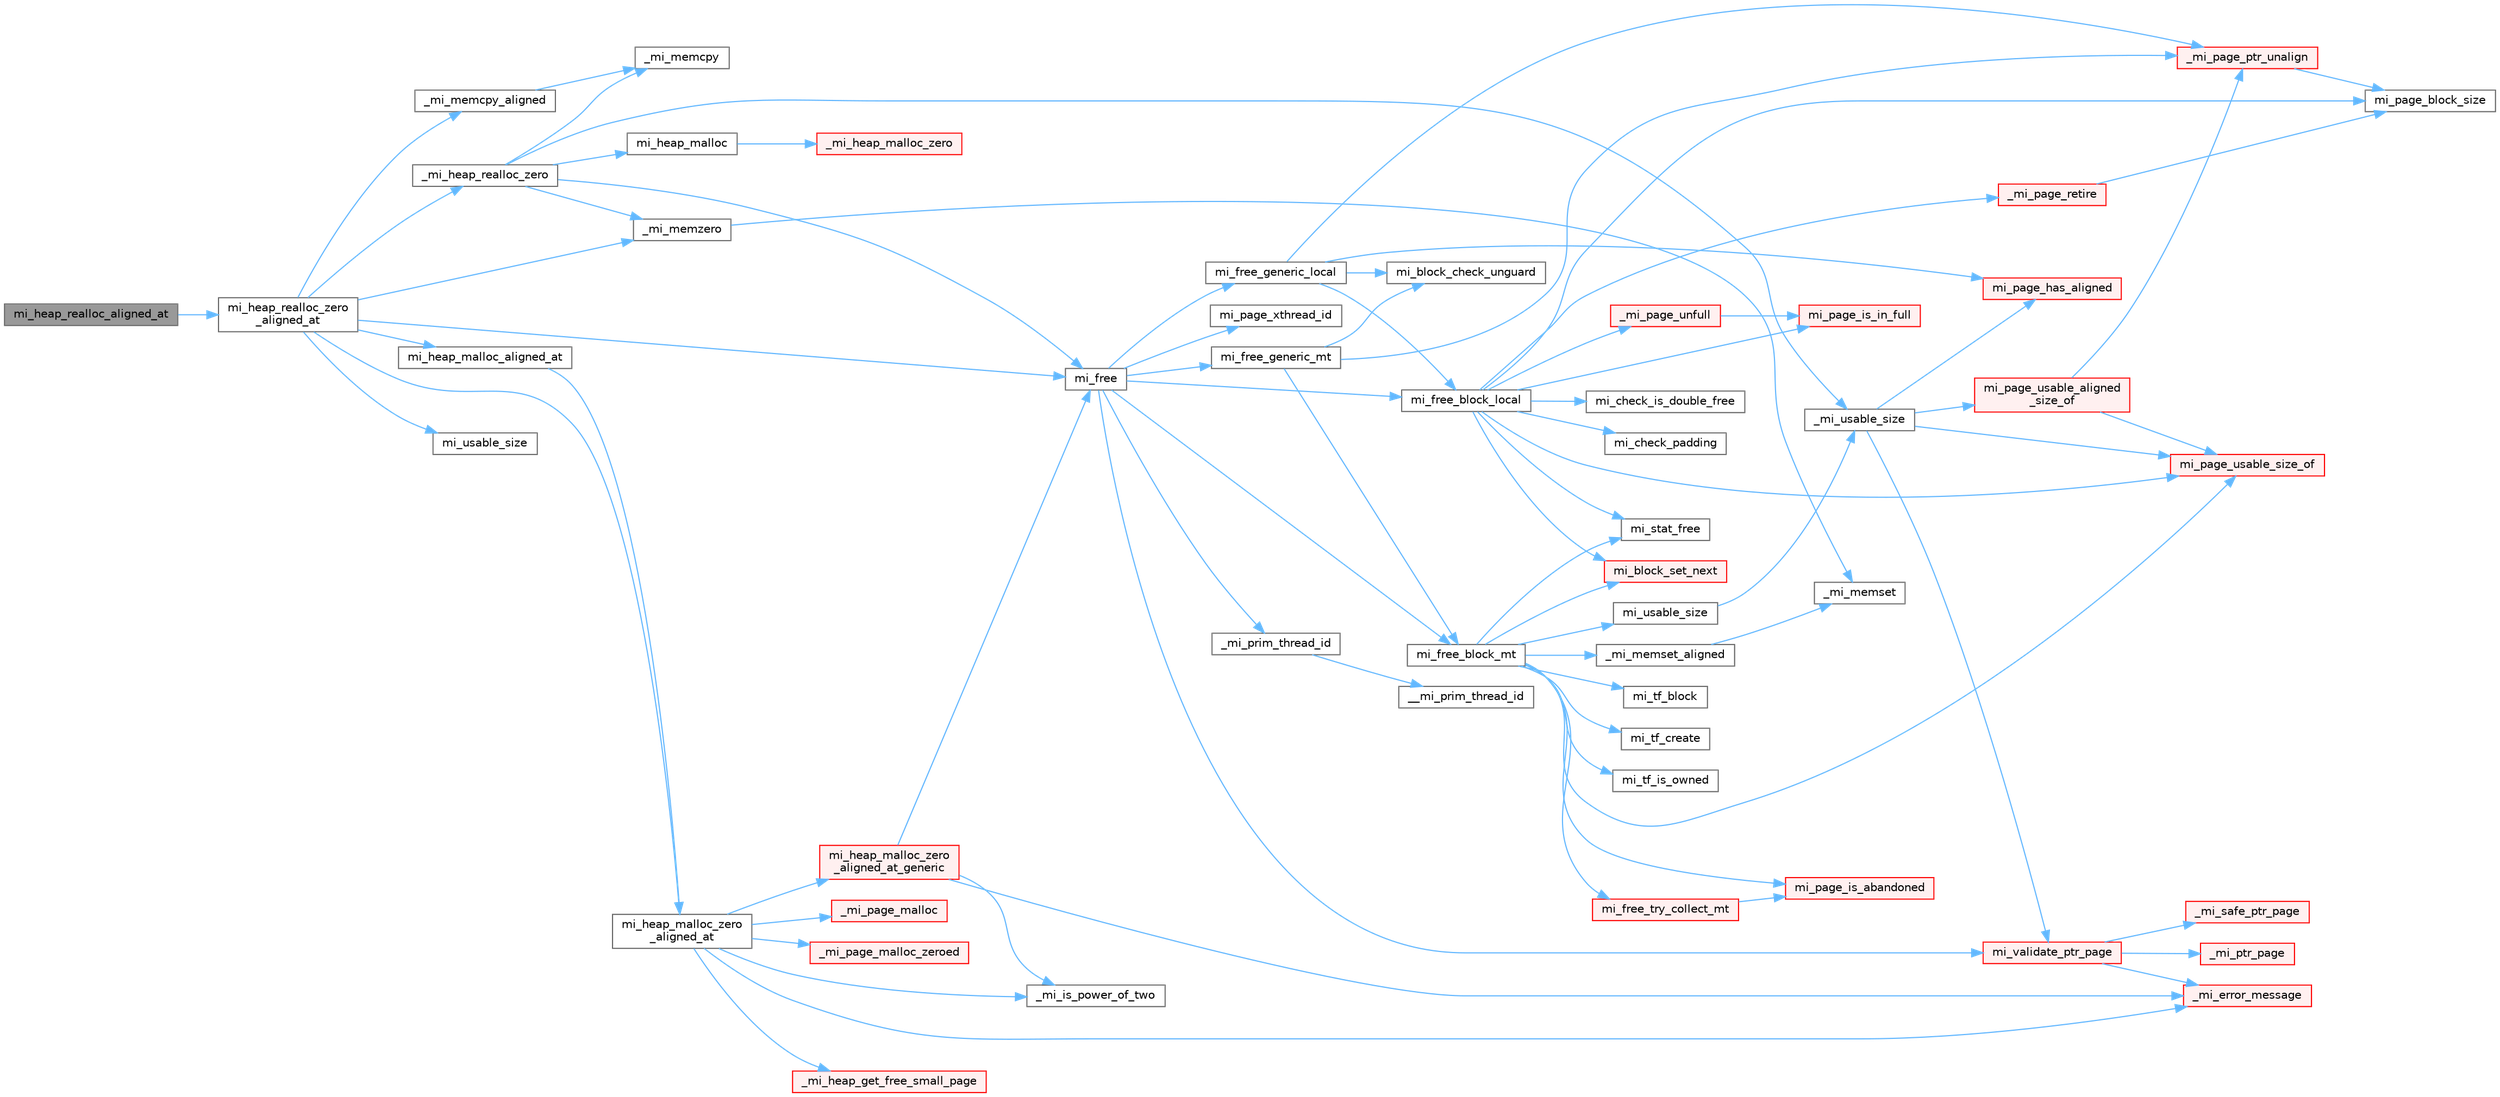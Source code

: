 digraph "mi_heap_realloc_aligned_at"
{
 // LATEX_PDF_SIZE
  bgcolor="transparent";
  edge [fontname=Helvetica,fontsize=10,labelfontname=Helvetica,labelfontsize=10];
  node [fontname=Helvetica,fontsize=10,shape=box,height=0.2,width=0.4];
  rankdir="LR";
  Node1 [id="Node000001",label="mi_heap_realloc_aligned_at",height=0.2,width=0.4,color="gray40", fillcolor="grey60", style="filled", fontcolor="black",tooltip=" "];
  Node1 -> Node2 [id="edge1_Node000001_Node000002",color="steelblue1",style="solid",tooltip=" "];
  Node2 [id="Node000002",label="mi_heap_realloc_zero\l_aligned_at",height=0.2,width=0.4,color="grey40", fillcolor="white", style="filled",URL="$alloc-aligned_8c.html#a1c31e7f7df144e6496e627272467f8cf",tooltip=" "];
  Node2 -> Node3 [id="edge2_Node000002_Node000003",color="steelblue1",style="solid",tooltip=" "];
  Node3 [id="Node000003",label="_mi_heap_realloc_zero",height=0.2,width=0.4,color="grey40", fillcolor="white", style="filled",URL="$alloc_8c.html#aa0a502a8b4b3af96fbc3bc6a0cf2e092",tooltip=" "];
  Node3 -> Node4 [id="edge3_Node000003_Node000004",color="steelblue1",style="solid",tooltip=" "];
  Node4 [id="Node000004",label="_mi_memcpy",height=0.2,width=0.4,color="grey40", fillcolor="white", style="filled",URL="$_e_a_s_t_l_2packages_2mimalloc_2include_2mimalloc_2internal_8h.html#aced8405f24c39af46117066bb1633924",tooltip=" "];
  Node3 -> Node5 [id="edge4_Node000003_Node000005",color="steelblue1",style="solid",tooltip=" "];
  Node5 [id="Node000005",label="_mi_memzero",height=0.2,width=0.4,color="grey40", fillcolor="white", style="filled",URL="$_e_a_s_t_l_2packages_2mimalloc_2include_2mimalloc_2internal_8h.html#a621a19b2339e1a1d23f8bc1a96eb3b54",tooltip=" "];
  Node5 -> Node6 [id="edge5_Node000005_Node000006",color="steelblue1",style="solid",tooltip=" "];
  Node6 [id="Node000006",label="_mi_memset",height=0.2,width=0.4,color="grey40", fillcolor="white", style="filled",URL="$_e_a_s_t_l_2packages_2mimalloc_2include_2mimalloc_2internal_8h.html#ae042f084f894809035813d45e3c43561",tooltip=" "];
  Node3 -> Node7 [id="edge6_Node000003_Node000007",color="steelblue1",style="solid",tooltip=" "];
  Node7 [id="Node000007",label="_mi_usable_size",height=0.2,width=0.4,color="grey40", fillcolor="white", style="filled",URL="$free_8c.html#ad2304b1ed3a49b8c20e550c060d5627d",tooltip=" "];
  Node7 -> Node8 [id="edge7_Node000007_Node000008",color="steelblue1",style="solid",tooltip=" "];
  Node8 [id="Node000008",label="mi_page_has_aligned",height=0.2,width=0.4,color="red", fillcolor="#FFF0F0", style="filled",URL="$_e_a_s_t_l_2packages_2mimalloc_2include_2mimalloc_2internal_8h.html#ae0b5641b1e2fabf59c84685e08520852",tooltip=" "];
  Node7 -> Node11 [id="edge8_Node000007_Node000011",color="steelblue1",style="solid",tooltip=" "];
  Node11 [id="Node000011",label="mi_page_usable_aligned\l_size_of",height=0.2,width=0.4,color="red", fillcolor="#FFF0F0", style="filled",URL="$free_8c.html#a85c1b5ab3965f4a581f194aa06d0cf45",tooltip=" "];
  Node11 -> Node13 [id="edge9_Node000011_Node000013",color="steelblue1",style="solid",tooltip=" "];
  Node13 [id="Node000013",label="_mi_page_ptr_unalign",height=0.2,width=0.4,color="red", fillcolor="#FFF0F0", style="filled",URL="$free_8c.html#a02c896f799e571b628b2d7747ca9f771",tooltip=" "];
  Node13 -> Node14 [id="edge10_Node000013_Node000014",color="steelblue1",style="solid",tooltip=" "];
  Node14 [id="Node000014",label="mi_page_block_size",height=0.2,width=0.4,color="grey40", fillcolor="white", style="filled",URL="$_e_a_s_t_l_2packages_2mimalloc_2include_2mimalloc_2internal_8h.html#a6134893990c1f09da2b40092ceecc780",tooltip=" "];
  Node11 -> Node16 [id="edge11_Node000011_Node000016",color="steelblue1",style="solid",tooltip=" "];
  Node16 [id="Node000016",label="mi_page_usable_size_of",height=0.2,width=0.4,color="red", fillcolor="#FFF0F0", style="filled",URL="$free_8c.html#a26335e66b160c5319806a2e33f7b70e7",tooltip=" "];
  Node7 -> Node16 [id="edge12_Node000007_Node000016",color="steelblue1",style="solid",tooltip=" "];
  Node7 -> Node18 [id="edge13_Node000007_Node000018",color="steelblue1",style="solid",tooltip=" "];
  Node18 [id="Node000018",label="mi_validate_ptr_page",height=0.2,width=0.4,color="red", fillcolor="#FFF0F0", style="filled",URL="$free_8c.html#a3c325fa47ff6342dca1b913607844b93",tooltip=" "];
  Node18 -> Node19 [id="edge14_Node000018_Node000019",color="steelblue1",style="solid",tooltip=" "];
  Node19 [id="Node000019",label="_mi_error_message",height=0.2,width=0.4,color="red", fillcolor="#FFF0F0", style="filled",URL="$options_8c.html#a2bebc073bcaac71658e57bb260c2e426",tooltip=" "];
  Node18 -> Node56 [id="edge15_Node000018_Node000056",color="steelblue1",style="solid",tooltip=" "];
  Node56 [id="Node000056",label="_mi_ptr_page",height=0.2,width=0.4,color="red", fillcolor="#FFF0F0", style="filled",URL="$_e_a_s_t_l_2packages_2mimalloc_2include_2mimalloc_2internal_8h.html#acd84a462a2045538d19ecc56e6cc29f6",tooltip=" "];
  Node18 -> Node61 [id="edge16_Node000018_Node000061",color="steelblue1",style="solid",tooltip=" "];
  Node61 [id="Node000061",label="_mi_safe_ptr_page",height=0.2,width=0.4,color="red", fillcolor="#FFF0F0", style="filled",URL="$page-map_8c.html#aa93d85305e51471aa1951ab818628a63",tooltip=" "];
  Node3 -> Node63 [id="edge17_Node000003_Node000063",color="steelblue1",style="solid",tooltip=" "];
  Node63 [id="Node000063",label="mi_free",height=0.2,width=0.4,color="grey40", fillcolor="white", style="filled",URL="$group__malloc.html#gaf2c7b89c327d1f60f59e68b9ea644d95",tooltip=" "];
  Node63 -> Node38 [id="edge18_Node000063_Node000038",color="steelblue1",style="solid",tooltip=" "];
  Node38 [id="Node000038",label="_mi_prim_thread_id",height=0.2,width=0.4,color="grey40", fillcolor="white", style="filled",URL="$prim_8h.html#a3875c92cbb791d0a7c69bc1fd2df6804",tooltip=" "];
  Node38 -> Node39 [id="edge19_Node000038_Node000039",color="steelblue1",style="solid",tooltip=" "];
  Node39 [id="Node000039",label="__mi_prim_thread_id",height=0.2,width=0.4,color="grey40", fillcolor="white", style="filled",URL="$prim_8h.html#a42ea20cb0253ec21dff5f6770927df20",tooltip=" "];
  Node63 -> Node64 [id="edge20_Node000063_Node000064",color="steelblue1",style="solid",tooltip=" "];
  Node64 [id="Node000064",label="mi_free_block_local",height=0.2,width=0.4,color="grey40", fillcolor="white", style="filled",URL="$free_8c.html#a4ea336aeb08fb4786186f6087a751d3c",tooltip=" "];
  Node64 -> Node65 [id="edge21_Node000064_Node000065",color="steelblue1",style="solid",tooltip=" "];
  Node65 [id="Node000065",label="_mi_page_retire",height=0.2,width=0.4,color="red", fillcolor="#FFF0F0", style="filled",URL="$page_8c.html#a54b1e58a3b88604ea8dc4d9220f4c32c",tooltip=" "];
  Node65 -> Node14 [id="edge22_Node000065_Node000014",color="steelblue1",style="solid",tooltip=" "];
  Node64 -> Node256 [id="edge23_Node000064_Node000256",color="steelblue1",style="solid",tooltip=" "];
  Node256 [id="Node000256",label="_mi_page_unfull",height=0.2,width=0.4,color="red", fillcolor="#FFF0F0", style="filled",URL="$page_8c.html#a56fb2dd5b89d7848f041fc2f9ad189a0",tooltip=" "];
  Node256 -> Node243 [id="edge24_Node000256_Node000243",color="steelblue1",style="solid",tooltip=" "];
  Node243 [id="Node000243",label="mi_page_is_in_full",height=0.2,width=0.4,color="red", fillcolor="#FFF0F0", style="filled",URL="$_e_a_s_t_l_2packages_2mimalloc_2include_2mimalloc_2internal_8h.html#a250f4d0710309fb1cff782cd06644842",tooltip=" "];
  Node64 -> Node259 [id="edge25_Node000064_Node000259",color="steelblue1",style="solid",tooltip=" "];
  Node259 [id="Node000259",label="mi_block_set_next",height=0.2,width=0.4,color="red", fillcolor="#FFF0F0", style="filled",URL="$_e_a_s_t_l_2packages_2mimalloc_2include_2mimalloc_2internal_8h.html#ac7b440a922454c163ed1139aac9b946d",tooltip=" "];
  Node64 -> Node263 [id="edge26_Node000064_Node000263",color="steelblue1",style="solid",tooltip=" "];
  Node263 [id="Node000263",label="mi_check_is_double_free",height=0.2,width=0.4,color="grey40", fillcolor="white", style="filled",URL="$free_8c.html#ad23f1572e5f6b82c4c59a43fb9f0595d",tooltip=" "];
  Node64 -> Node264 [id="edge27_Node000064_Node000264",color="steelblue1",style="solid",tooltip=" "];
  Node264 [id="Node000264",label="mi_check_padding",height=0.2,width=0.4,color="grey40", fillcolor="white", style="filled",URL="$free_8c.html#a607d73b1962b5676b5fb0a58d0eda6d8",tooltip=" "];
  Node64 -> Node14 [id="edge28_Node000064_Node000014",color="steelblue1",style="solid",tooltip=" "];
  Node64 -> Node243 [id="edge29_Node000064_Node000243",color="steelblue1",style="solid",tooltip=" "];
  Node64 -> Node16 [id="edge30_Node000064_Node000016",color="steelblue1",style="solid",tooltip=" "];
  Node64 -> Node265 [id="edge31_Node000064_Node000265",color="steelblue1",style="solid",tooltip=" "];
  Node265 [id="Node000265",label="mi_stat_free",height=0.2,width=0.4,color="grey40", fillcolor="white", style="filled",URL="$free_8c.html#a559045bfe8e993e8ee3e7aef40cf1e35",tooltip=" "];
  Node63 -> Node266 [id="edge32_Node000063_Node000266",color="steelblue1",style="solid",tooltip=" "];
  Node266 [id="Node000266",label="mi_free_block_mt",height=0.2,width=0.4,color="grey40", fillcolor="white", style="filled",URL="$free_8c.html#af5ffcf95b8bfc34e499ae3b203e72475",tooltip=" "];
  Node266 -> Node163 [id="edge33_Node000266_Node000163",color="steelblue1",style="solid",tooltip=" "];
  Node163 [id="Node000163",label="_mi_memset_aligned",height=0.2,width=0.4,color="grey40", fillcolor="white", style="filled",URL="$_e_a_s_t_l_2packages_2mimalloc_2include_2mimalloc_2internal_8h.html#a770dbf90c89e7e7761f2f99c0fc28115",tooltip=" "];
  Node163 -> Node6 [id="edge34_Node000163_Node000006",color="steelblue1",style="solid",tooltip=" "];
  Node266 -> Node259 [id="edge35_Node000266_Node000259",color="steelblue1",style="solid",tooltip=" "];
  Node266 -> Node267 [id="edge36_Node000266_Node000267",color="steelblue1",style="solid",tooltip=" "];
  Node267 [id="Node000267",label="mi_free_try_collect_mt",height=0.2,width=0.4,color="red", fillcolor="#FFF0F0", style="filled",URL="$free_8c.html#a95d8dc8cc63abfde145fac55e9353d24",tooltip=" "];
  Node267 -> Node234 [id="edge37_Node000267_Node000234",color="steelblue1",style="solid",tooltip=" "];
  Node234 [id="Node000234",label="mi_page_is_abandoned",height=0.2,width=0.4,color="red", fillcolor="#FFF0F0", style="filled",URL="$_e_a_s_t_l_2packages_2mimalloc_2include_2mimalloc_2internal_8h.html#aa75f964d916bd58a37861b88491c51fb",tooltip=" "];
  Node266 -> Node234 [id="edge38_Node000266_Node000234",color="steelblue1",style="solid",tooltip=" "];
  Node266 -> Node16 [id="edge39_Node000266_Node000016",color="steelblue1",style="solid",tooltip=" "];
  Node266 -> Node265 [id="edge40_Node000266_Node000265",color="steelblue1",style="solid",tooltip=" "];
  Node266 -> Node315 [id="edge41_Node000266_Node000315",color="steelblue1",style="solid",tooltip=" "];
  Node315 [id="Node000315",label="mi_tf_block",height=0.2,width=0.4,color="grey40", fillcolor="white", style="filled",URL="$_e_a_s_t_l_2packages_2mimalloc_2include_2mimalloc_2internal_8h.html#a68f9b45db9fe19930366d0e473bdf791",tooltip=" "];
  Node266 -> Node316 [id="edge42_Node000266_Node000316",color="steelblue1",style="solid",tooltip=" "];
  Node316 [id="Node000316",label="mi_tf_create",height=0.2,width=0.4,color="grey40", fillcolor="white", style="filled",URL="$_e_a_s_t_l_2packages_2mimalloc_2include_2mimalloc_2internal_8h.html#ae5ecd5e45278bd147fbe6720cba0f323",tooltip=" "];
  Node266 -> Node238 [id="edge43_Node000266_Node000238",color="steelblue1",style="solid",tooltip=" "];
  Node238 [id="Node000238",label="mi_tf_is_owned",height=0.2,width=0.4,color="grey40", fillcolor="white", style="filled",URL="$_e_a_s_t_l_2packages_2mimalloc_2include_2mimalloc_2internal_8h.html#aa501cc20d36064923e3d70c4a08879c4",tooltip=" "];
  Node266 -> Node328 [id="edge44_Node000266_Node000328",color="steelblue1",style="solid",tooltip=" "];
  Node328 [id="Node000328",label="mi_usable_size",height=0.2,width=0.4,color="grey40", fillcolor="white", style="filled",URL="$free_8c.html#ad4efa3dd9163181d18af0361e45dac86",tooltip=" "];
  Node328 -> Node7 [id="edge45_Node000328_Node000007",color="steelblue1",style="solid",tooltip=" "];
  Node63 -> Node329 [id="edge46_Node000063_Node000329",color="steelblue1",style="solid",tooltip=" "];
  Node329 [id="Node000329",label="mi_free_generic_local",height=0.2,width=0.4,color="grey40", fillcolor="white", style="filled",URL="$free_8c.html#a2e61936ec89160d051a72f0d1f95424f",tooltip=" "];
  Node329 -> Node13 [id="edge47_Node000329_Node000013",color="steelblue1",style="solid",tooltip=" "];
  Node329 -> Node330 [id="edge48_Node000329_Node000330",color="steelblue1",style="solid",tooltip=" "];
  Node330 [id="Node000330",label="mi_block_check_unguard",height=0.2,width=0.4,color="grey40", fillcolor="white", style="filled",URL="$free_8c.html#a9faffbac5f73a12ca8d2567027a1c43a",tooltip=" "];
  Node329 -> Node64 [id="edge49_Node000329_Node000064",color="steelblue1",style="solid",tooltip=" "];
  Node329 -> Node8 [id="edge50_Node000329_Node000008",color="steelblue1",style="solid",tooltip=" "];
  Node63 -> Node331 [id="edge51_Node000063_Node000331",color="steelblue1",style="solid",tooltip=" "];
  Node331 [id="Node000331",label="mi_free_generic_mt",height=0.2,width=0.4,color="grey40", fillcolor="white", style="filled",URL="$free_8c.html#acc3316883c1cf74f78cb41e5d1b46ced",tooltip=" "];
  Node331 -> Node13 [id="edge52_Node000331_Node000013",color="steelblue1",style="solid",tooltip=" "];
  Node331 -> Node330 [id="edge53_Node000331_Node000330",color="steelblue1",style="solid",tooltip=" "];
  Node331 -> Node266 [id="edge54_Node000331_Node000266",color="steelblue1",style="solid",tooltip=" "];
  Node63 -> Node10 [id="edge55_Node000063_Node000010",color="steelblue1",style="solid",tooltip=" "];
  Node10 [id="Node000010",label="mi_page_xthread_id",height=0.2,width=0.4,color="grey40", fillcolor="white", style="filled",URL="$_e_a_s_t_l_2packages_2mimalloc_2include_2mimalloc_2internal_8h.html#af15a53be4fb9aa00af3c25632b1b1dac",tooltip=" "];
  Node63 -> Node18 [id="edge56_Node000063_Node000018",color="steelblue1",style="solid",tooltip=" "];
  Node3 -> Node332 [id="edge57_Node000003_Node000332",color="steelblue1",style="solid",tooltip=" "];
  Node332 [id="Node000332",label="mi_heap_malloc",height=0.2,width=0.4,color="grey40", fillcolor="white", style="filled",URL="$group__heap.html#gab374e206c7034e0d899fb934e4f4a863",tooltip=" "];
  Node332 -> Node333 [id="edge58_Node000332_Node000333",color="steelblue1",style="solid",tooltip=" "];
  Node333 [id="Node000333",label="_mi_heap_malloc_zero",height=0.2,width=0.4,color="red", fillcolor="#FFF0F0", style="filled",URL="$alloc_8c.html#a4f6dd9bc8d4e47e98566ee77883d703e",tooltip=" "];
  Node2 -> Node444 [id="edge59_Node000002_Node000444",color="steelblue1",style="solid",tooltip=" "];
  Node444 [id="Node000444",label="_mi_memcpy_aligned",height=0.2,width=0.4,color="grey40", fillcolor="white", style="filled",URL="$_e_a_s_t_l_2packages_2mimalloc_2include_2mimalloc_2internal_8h.html#a4dbcd4c6bee50fa4a3fb4b5e2a8d1438",tooltip=" "];
  Node444 -> Node4 [id="edge60_Node000444_Node000004",color="steelblue1",style="solid",tooltip=" "];
  Node2 -> Node5 [id="edge61_Node000002_Node000005",color="steelblue1",style="solid",tooltip=" "];
  Node2 -> Node63 [id="edge62_Node000002_Node000063",color="steelblue1",style="solid",tooltip=" "];
  Node2 -> Node485 [id="edge63_Node000002_Node000485",color="steelblue1",style="solid",tooltip=" "];
  Node485 [id="Node000485",label="mi_heap_malloc_aligned_at",height=0.2,width=0.4,color="grey40", fillcolor="white", style="filled",URL="$group__heap.html#gae7ffc045c3996497a7f3a5f6fe7b8aaa",tooltip=" "];
  Node485 -> Node486 [id="edge64_Node000485_Node000486",color="steelblue1",style="solid",tooltip=" "];
  Node486 [id="Node000486",label="mi_heap_malloc_zero\l_aligned_at",height=0.2,width=0.4,color="grey40", fillcolor="white", style="filled",URL="$alloc-aligned_8c.html#a5a91c01df4ee03f2157157434e535648",tooltip=" "];
  Node486 -> Node19 [id="edge65_Node000486_Node000019",color="steelblue1",style="solid",tooltip=" "];
  Node486 -> Node483 [id="edge66_Node000486_Node000483",color="steelblue1",style="solid",tooltip=" "];
  Node483 [id="Node000483",label="_mi_heap_get_free_small_page",height=0.2,width=0.4,color="red", fillcolor="#FFF0F0", style="filled",URL="$_e_a_s_t_l_2packages_2mimalloc_2include_2mimalloc_2internal_8h.html#a5ab9d8fb17d6213eb9789008e8d69ac1",tooltip=" "];
  Node486 -> Node209 [id="edge67_Node000486_Node000209",color="steelblue1",style="solid",tooltip=" "];
  Node209 [id="Node000209",label="_mi_is_power_of_two",height=0.2,width=0.4,color="grey40", fillcolor="white", style="filled",URL="$_e_a_s_t_l_2packages_2mimalloc_2include_2mimalloc_2internal_8h.html#ac46068515202fb9642f6b2610836bd82",tooltip=" "];
  Node486 -> Node337 [id="edge68_Node000486_Node000337",color="steelblue1",style="solid",tooltip=" "];
  Node337 [id="Node000337",label="_mi_page_malloc",height=0.2,width=0.4,color="red", fillcolor="#FFF0F0", style="filled",URL="$alloc_8c.html#a97c32575c2b27f4dc75af2429c45819d",tooltip=" "];
  Node486 -> Node487 [id="edge69_Node000486_Node000487",color="steelblue1",style="solid",tooltip=" "];
  Node487 [id="Node000487",label="_mi_page_malloc_zeroed",height=0.2,width=0.4,color="red", fillcolor="#FFF0F0", style="filled",URL="$alloc_8c.html#adfd7ea63bc22fb012fb1b5ddcb0253d9",tooltip=" "];
  Node486 -> Node488 [id="edge70_Node000486_Node000488",color="steelblue1",style="solid",tooltip=" "];
  Node488 [id="Node000488",label="mi_heap_malloc_zero\l_aligned_at_generic",height=0.2,width=0.4,color="red", fillcolor="#FFF0F0", style="filled",URL="$alloc-aligned_8c.html#af2d93c20264f100910f38ae10bd6e9d8",tooltip=" "];
  Node488 -> Node19 [id="edge71_Node000488_Node000019",color="steelblue1",style="solid",tooltip=" "];
  Node488 -> Node209 [id="edge72_Node000488_Node000209",color="steelblue1",style="solid",tooltip=" "];
  Node488 -> Node63 [id="edge73_Node000488_Node000063",color="steelblue1",style="solid",tooltip=" "];
  Node2 -> Node486 [id="edge74_Node000002_Node000486",color="steelblue1",style="solid",tooltip=" "];
  Node2 -> Node484 [id="edge75_Node000002_Node000484",color="steelblue1",style="solid",tooltip=" "];
  Node484 [id="Node000484",label="mi_usable_size",height=0.2,width=0.4,color="grey40", fillcolor="white", style="filled",URL="$group__extended.html#ga089c859d9eddc5f9b4bd946cd53cebee",tooltip=" "];
}
